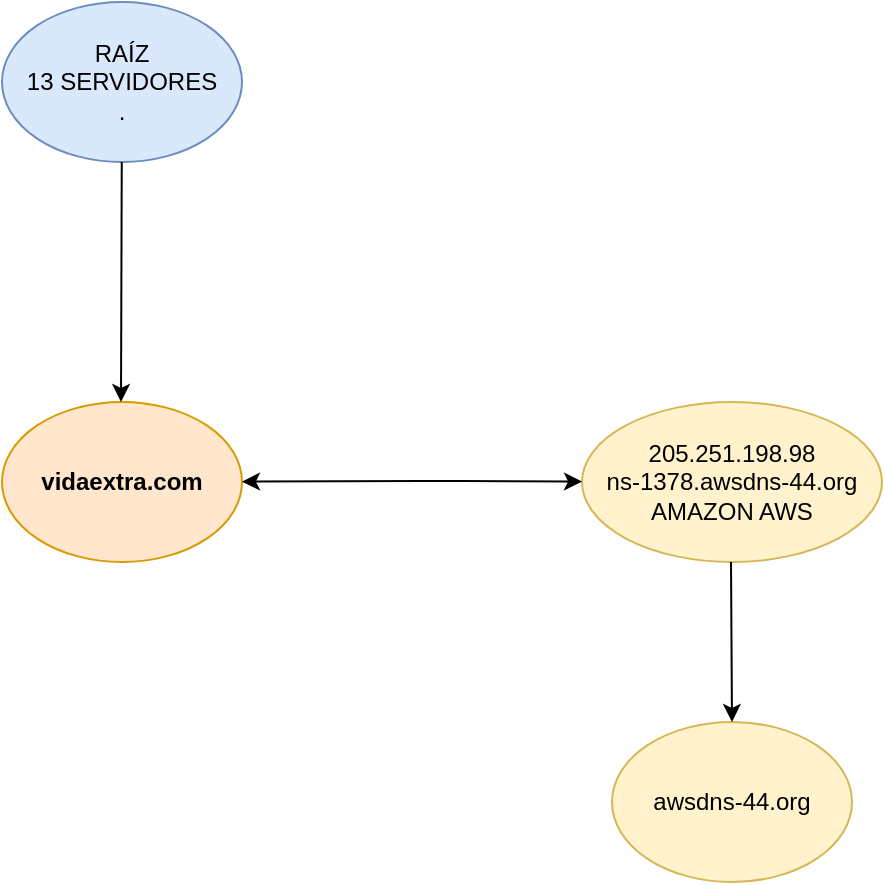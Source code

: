 <mxfile version="14.1.8" type="device"><diagram id="YzKJzNCfTGnjBWcJDGdD" name="Página-1"><mxGraphModel dx="1086" dy="966" grid="1" gridSize="10" guides="1" tooltips="1" connect="1" arrows="1" fold="1" page="1" pageScale="1" pageWidth="827" pageHeight="1169" math="0" shadow="0"><root><mxCell id="0"/><mxCell id="1" parent="0"/><mxCell id="6vDq2moQwIC4urYgkFjI-1" value="&lt;b&gt;vidaextra.com&lt;/b&gt;" style="ellipse;whiteSpace=wrap;html=1;fillColor=#ffe6cc;strokeColor=#d79b00;" vertex="1" parent="1"><mxGeometry x="320" y="290" width="120" height="80" as="geometry"/></mxCell><mxCell id="6vDq2moQwIC4urYgkFjI-2" value="RAÍZ&lt;br&gt;13 SERVIDORES&lt;br&gt;." style="ellipse;whiteSpace=wrap;html=1;fillColor=#dae8fc;strokeColor=#6c8ebf;" vertex="1" parent="1"><mxGeometry x="320" y="90" width="120" height="80" as="geometry"/></mxCell><mxCell id="6vDq2moQwIC4urYgkFjI-3" value="" style="endArrow=classic;html=1;" edge="1" parent="1" source="6vDq2moQwIC4urYgkFjI-2"><mxGeometry width="50" height="50" relative="1" as="geometry"><mxPoint x="380.5" y="191" as="sourcePoint"/><mxPoint x="379.5" y="290" as="targetPoint"/></mxGeometry></mxCell><mxCell id="6vDq2moQwIC4urYgkFjI-4" value="205.251.198.98&lt;br&gt;ns-1378.awsdns-44.org&lt;br&gt;AMAZON AWS" style="ellipse;whiteSpace=wrap;html=1;fillColor=#fff2cc;strokeColor=#d6b656;" vertex="1" parent="1"><mxGeometry x="610" y="290" width="150" height="80" as="geometry"/></mxCell><mxCell id="6vDq2moQwIC4urYgkFjI-5" value="awsdns-44.org" style="ellipse;whiteSpace=wrap;html=1;fillColor=#fff2cc;strokeColor=#d6b656;" vertex="1" parent="1"><mxGeometry x="625" y="450" width="120" height="80" as="geometry"/></mxCell><mxCell id="6vDq2moQwIC4urYgkFjI-6" value="" style="endArrow=classic;html=1;" edge="1" parent="1"><mxGeometry width="50" height="50" relative="1" as="geometry"><mxPoint x="684.5" y="370" as="sourcePoint"/><mxPoint x="685" y="450" as="targetPoint"/></mxGeometry></mxCell><mxCell id="6vDq2moQwIC4urYgkFjI-8" value="" style="endArrow=classic;startArrow=classic;html=1;" edge="1" parent="1" source="6vDq2moQwIC4urYgkFjI-1" target="6vDq2moQwIC4urYgkFjI-4"><mxGeometry width="50" height="50" relative="1" as="geometry"><mxPoint x="490" y="329.5" as="sourcePoint"/><mxPoint x="580" y="329.5" as="targetPoint"/><Array as="points"><mxPoint x="540" y="329.5"/></Array></mxGeometry></mxCell></root></mxGraphModel></diagram></mxfile>